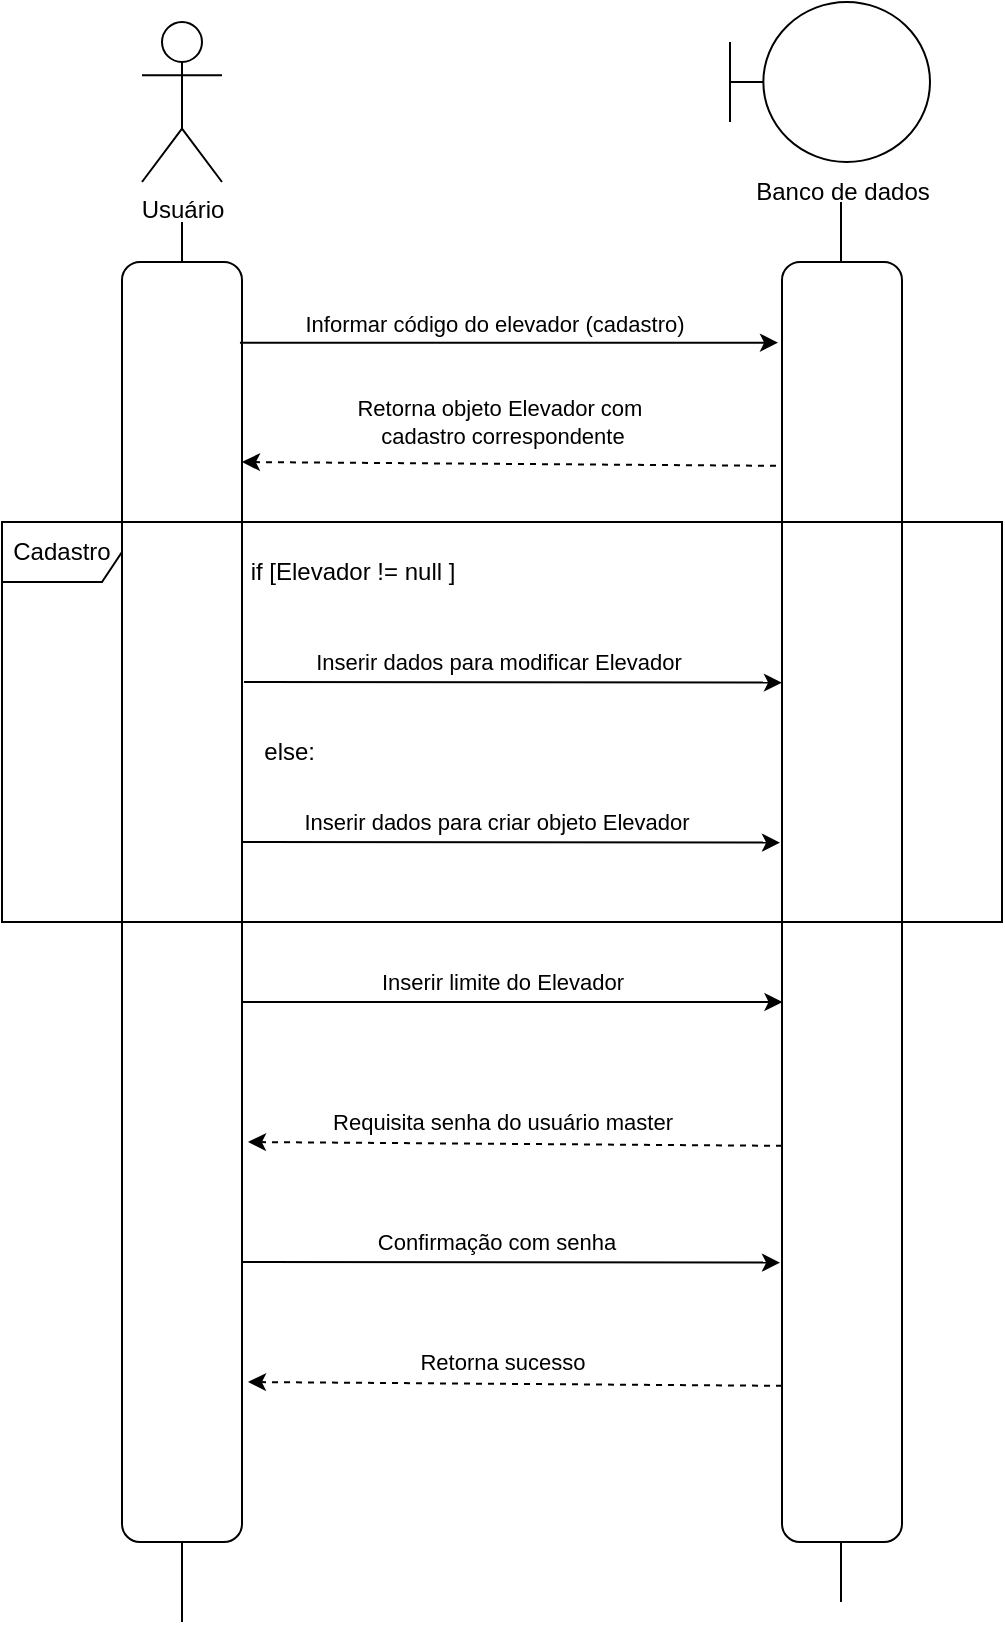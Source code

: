 <mxfile version="24.8.6">
  <diagram name="Página-1" id="bB26nEsJqC5H9VZv3iXy">
    <mxGraphModel dx="2193" dy="735" grid="1" gridSize="10" guides="1" tooltips="1" connect="1" arrows="1" fold="1" page="1" pageScale="1" pageWidth="827" pageHeight="1169" math="0" shadow="0">
      <root>
        <mxCell id="0" />
        <mxCell id="1" parent="0" />
        <mxCell id="BPzOni1CalHz44KrnCVf-2" value="Usuário" style="shape=umlActor;verticalLabelPosition=bottom;verticalAlign=top;html=1;outlineConnect=0;" parent="1" vertex="1">
          <mxGeometry x="20" y="110" width="40" height="80" as="geometry" />
        </mxCell>
        <mxCell id="BPzOni1CalHz44KrnCVf-11" value="" style="group" parent="1" vertex="1" connectable="0">
          <mxGeometry x="10.0" y="210" width="60.0" height="700" as="geometry" />
        </mxCell>
        <mxCell id="BPzOni1CalHz44KrnCVf-8" value="" style="endArrow=none;html=1;rounded=0;" parent="BPzOni1CalHz44KrnCVf-11" edge="1">
          <mxGeometry width="50" height="50" relative="1" as="geometry">
            <mxPoint x="30.0" y="700" as="sourcePoint" />
            <mxPoint x="30.0" as="targetPoint" />
          </mxGeometry>
        </mxCell>
        <mxCell id="BPzOni1CalHz44KrnCVf-6" value="" style="rounded=1;whiteSpace=wrap;html=1;rotation=90;" parent="BPzOni1CalHz44KrnCVf-11" vertex="1">
          <mxGeometry x="-290" y="310" width="640" height="60" as="geometry" />
        </mxCell>
        <mxCell id="BPzOni1CalHz44KrnCVf-12" value="&lt;span style=&quot;color: rgba(0, 0, 0, 0); font-family: monospace; font-size: 0px; text-align: start; background-color: rgb(251, 251, 251);&quot;&gt;%3CmxGraphModel%3E%3Croot%3E%3CmxCell%20id%3D%220%22%2F%3E%3CmxCell%20id%3D%221%22%20parent%3D%220%22%2F%3E%3CmxCell%20id%3D%222%22%20value%3D%22%22%20style%3D%22endArrow%3Dclassic%3Bhtml%3D1%3Brounded%3D0%3BexitX%3D0.063%3BexitY%3D0.017%3BexitDx%3D0%3BexitDy%3D0%3BexitPerimeter%3D0%3BentryX%3D0.063%3BentryY%3D1.033%3BentryDx%3D0%3BentryDy%3D0%3BentryPerimeter%3D0%3B%22%20edge%3D%221%22%20parent%3D%221%22%3E%3CmxGeometry%20width%3D%2250%22%20height%3D%2250%22%20relative%3D%221%22%20as%3D%22geometry%22%3E%3CmxPoint%20x%3D%22249%22%20y%3D%22280%22%20as%3D%22sourcePoint%22%2F%3E%3CmxPoint%20x%3D%22548%22%20y%3D%22280%22%20as%3D%22targetPoint%22%2F%3E%3C%2FmxGeometry%3E%3C%2FmxCell%3E%3CmxCell%20id%3D%223%22%20value%3D%22Escaneia%20o%20c%C3%B3digo%20do%20elevador%22%20style%3D%22edgeLabel%3Bhtml%3D1%3Balign%3Dcenter%3BverticalAlign%3Dmiddle%3Bresizable%3D0%3Bpoints%3D%5B%5D%3B%22%20vertex%3D%221%22%20connectable%3D%220%22%20parent%3D%222%22%3E%3CmxGeometry%20x%3D%22-0.077%22%20y%3D%223%22%20relative%3D%221%22%20as%3D%22geometry%22%3E%3CmxPoint%20x%3D%223%22%20y%3D%22-7%22%20as%3D%22offset%22%2F%3E%3C%2FmxGeometry%3E%3C%2FmxCell%3E%3C%2Froot%3E%3C%2FmxGraphModel%3E&lt;/span&gt;" style="endArrow=classic;html=1;rounded=0;exitX=0.063;exitY=0.017;exitDx=0;exitDy=0;exitPerimeter=0;entryX=0.063;entryY=1.033;entryDx=0;entryDy=0;entryPerimeter=0;" parent="1" source="BPzOni1CalHz44KrnCVf-6" edge="1">
          <mxGeometry width="50" height="50" relative="1" as="geometry">
            <mxPoint x="210" y="350" as="sourcePoint" />
            <mxPoint x="338.02" y="270.32" as="targetPoint" />
          </mxGeometry>
        </mxCell>
        <mxCell id="BPzOni1CalHz44KrnCVf-13" value="Informar código do elevador (cadastro)" style="edgeLabel;html=1;align=center;verticalAlign=middle;resizable=0;points=[];" parent="BPzOni1CalHz44KrnCVf-12" vertex="1" connectable="0">
          <mxGeometry x="-0.077" y="3" relative="1" as="geometry">
            <mxPoint x="3" y="-7" as="offset" />
          </mxGeometry>
        </mxCell>
        <mxCell id="BPzOni1CalHz44KrnCVf-18" value="" style="shape=umlBoundary;whiteSpace=wrap;html=1;" parent="1" vertex="1">
          <mxGeometry x="314" y="100" width="100" height="80" as="geometry" />
        </mxCell>
        <mxCell id="BPzOni1CalHz44KrnCVf-20" value="" style="group" parent="1" vertex="1" connectable="0">
          <mxGeometry x="340" y="200" width="85" height="700" as="geometry" />
        </mxCell>
        <mxCell id="BPzOni1CalHz44KrnCVf-21" value="" style="endArrow=none;html=1;rounded=0;" parent="BPzOni1CalHz44KrnCVf-20" edge="1">
          <mxGeometry width="50" height="50" relative="1" as="geometry">
            <mxPoint x="29.5" y="700" as="sourcePoint" />
            <mxPoint x="29.5" as="targetPoint" />
          </mxGeometry>
        </mxCell>
        <mxCell id="BPzOni1CalHz44KrnCVf-22" value="" style="rounded=1;whiteSpace=wrap;html=1;rotation=90;" parent="BPzOni1CalHz44KrnCVf-20" vertex="1">
          <mxGeometry x="-290" y="320" width="640" height="60" as="geometry" />
        </mxCell>
        <mxCell id="BPzOni1CalHz44KrnCVf-19" value="Banco de dados" style="text;html=1;align=center;verticalAlign=middle;resizable=0;points=[];autosize=1;strokeColor=none;fillColor=none;" parent="BPzOni1CalHz44KrnCVf-20" vertex="1">
          <mxGeometry x="-25" y="-20" width="110" height="30" as="geometry" />
        </mxCell>
        <mxCell id="BPzOni1CalHz44KrnCVf-27" value="&lt;span style=&quot;color: rgba(0, 0, 0, 0); font-family: monospace; font-size: 0px; text-align: start; background-color: rgb(251, 251, 251);&quot;&gt;%3CmxGraphModel%3E%3Croot%3E%3CmxCell%20id%3D%220%22%2F%3E%3CmxCell%20id%3D%221%22%20parent%3D%220%22%2F%3E%3CmxCell%20id%3D%222%22%20value%3D%22%22%20style%3D%22endArrow%3Dclassic%3Bhtml%3D1%3Brounded%3D0%3BexitX%3D0.063%3BexitY%3D0.017%3BexitDx%3D0%3BexitDy%3D0%3BexitPerimeter%3D0%3BentryX%3D0.063%3BentryY%3D1.033%3BentryDx%3D0%3BentryDy%3D0%3BentryPerimeter%3D0%3B%22%20edge%3D%221%22%20parent%3D%221%22%3E%3CmxGeometry%20width%3D%2250%22%20height%3D%2250%22%20relative%3D%221%22%20as%3D%22geometry%22%3E%3CmxPoint%20x%3D%22249%22%20y%3D%22280%22%20as%3D%22sourcePoint%22%2F%3E%3CmxPoint%20x%3D%22548%22%20y%3D%22280%22%20as%3D%22targetPoint%22%2F%3E%3C%2FmxGeometry%3E%3C%2FmxCell%3E%3CmxCell%20id%3D%223%22%20value%3D%22Escaneia%20o%20c%C3%B3digo%20do%20elevador%22%20style%3D%22edgeLabel%3Bhtml%3D1%3Balign%3Dcenter%3BverticalAlign%3Dmiddle%3Bresizable%3D0%3Bpoints%3D%5B%5D%3B%22%20vertex%3D%221%22%20connectable%3D%220%22%20parent%3D%222%22%3E%3CmxGeometry%20x%3D%22-0.077%22%20y%3D%223%22%20relative%3D%221%22%20as%3D%22geometry%22%3E%3CmxPoint%20x%3D%223%22%20y%3D%22-7%22%20as%3D%22offset%22%2F%3E%3C%2FmxGeometry%3E%3C%2FmxCell%3E%3C%2Froot%3E%3C%2FmxGraphModel%3E&lt;/span&gt;" style="endArrow=classic;html=1;rounded=0;exitX=0.222;exitY=1.05;exitDx=0;exitDy=0;exitPerimeter=0;entryX=0.219;entryY=0;entryDx=0;entryDy=0;entryPerimeter=0;endFill=1;strokeColor=default;dashed=1;" parent="1" edge="1">
          <mxGeometry width="50" height="50" relative="1" as="geometry">
            <mxPoint x="337" y="331.92" as="sourcePoint" />
            <mxPoint x="70" y="330.0" as="targetPoint" />
          </mxGeometry>
        </mxCell>
        <mxCell id="BPzOni1CalHz44KrnCVf-30" value="Retorna objeto Elevador com&amp;nbsp;&lt;div&gt;cadastro correspondente&lt;/div&gt;" style="edgeLabel;html=1;align=center;verticalAlign=middle;resizable=0;points=[];" parent="BPzOni1CalHz44KrnCVf-27" vertex="1" connectable="0">
          <mxGeometry x="0.049" relative="1" as="geometry">
            <mxPoint x="3" y="-21" as="offset" />
          </mxGeometry>
        </mxCell>
        <mxCell id="BPzOni1CalHz44KrnCVf-31" value="&lt;span style=&quot;color: rgba(0, 0, 0, 0); font-family: monospace; font-size: 0px; text-align: start; background-color: rgb(251, 251, 251);&quot;&gt;%3CmxGraphModel%3E%3Croot%3E%3CmxCell%20id%3D%220%22%2F%3E%3CmxCell%20id%3D%221%22%20parent%3D%220%22%2F%3E%3CmxCell%20id%3D%222%22%20value%3D%22%22%20style%3D%22endArrow%3Dclassic%3Bhtml%3D1%3Brounded%3D0%3BexitX%3D0.063%3BexitY%3D0.017%3BexitDx%3D0%3BexitDy%3D0%3BexitPerimeter%3D0%3BentryX%3D0.063%3BentryY%3D1.033%3BentryDx%3D0%3BentryDy%3D0%3BentryPerimeter%3D0%3B%22%20edge%3D%221%22%20parent%3D%221%22%3E%3CmxGeometry%20width%3D%2250%22%20height%3D%2250%22%20relative%3D%221%22%20as%3D%22geometry%22%3E%3CmxPoint%20x%3D%22249%22%20y%3D%22280%22%20as%3D%22sourcePoint%22%2F%3E%3CmxPoint%20x%3D%22548%22%20y%3D%22280%22%20as%3D%22targetPoint%22%2F%3E%3C%2FmxGeometry%3E%3C%2FmxCell%3E%3CmxCell%20id%3D%223%22%20value%3D%22Escaneia%20o%20c%C3%B3digo%20do%20elevador%22%20style%3D%22edgeLabel%3Bhtml%3D1%3Balign%3Dcenter%3BverticalAlign%3Dmiddle%3Bresizable%3D0%3Bpoints%3D%5B%5D%3B%22%20vertex%3D%221%22%20connectable%3D%220%22%20parent%3D%222%22%3E%3CmxGeometry%20x%3D%22-0.077%22%20y%3D%223%22%20relative%3D%221%22%20as%3D%22geometry%22%3E%3CmxPoint%20x%3D%223%22%20y%3D%22-7%22%20as%3D%22offset%22%2F%3E%3C%2FmxGeometry%3E%3C%2FmxCell%3E%3C%2Froot%3E%3C%2FmxGraphModel%3E&lt;/span&gt;" style="endArrow=classic;html=1;rounded=0;exitX=0.063;exitY=0.017;exitDx=0;exitDy=0;exitPerimeter=0;entryX=0.063;entryY=1.033;entryDx=0;entryDy=0;entryPerimeter=0;" parent="1" edge="1">
          <mxGeometry width="50" height="50" relative="1" as="geometry">
            <mxPoint x="70.98" y="440" as="sourcePoint" />
            <mxPoint x="340" y="440.32" as="targetPoint" />
          </mxGeometry>
        </mxCell>
        <mxCell id="BPzOni1CalHz44KrnCVf-32" value="Inserir dados para modificar Elevador" style="edgeLabel;html=1;align=center;verticalAlign=middle;resizable=0;points=[];" parent="BPzOni1CalHz44KrnCVf-31" vertex="1" connectable="0">
          <mxGeometry x="-0.077" y="3" relative="1" as="geometry">
            <mxPoint x="3" y="-7" as="offset" />
          </mxGeometry>
        </mxCell>
        <mxCell id="BPzOni1CalHz44KrnCVf-33" value="Cadastro" style="shape=umlFrame;whiteSpace=wrap;html=1;pointerEvents=0;" parent="1" vertex="1">
          <mxGeometry x="-50" y="360" width="500" height="200" as="geometry" />
        </mxCell>
        <mxCell id="BPzOni1CalHz44KrnCVf-34" value="if [Elevador != null ]" style="text;html=1;align=center;verticalAlign=middle;resizable=0;points=[];autosize=1;strokeColor=none;fillColor=none;" parent="1" vertex="1">
          <mxGeometry x="60" y="370" width="130" height="30" as="geometry" />
        </mxCell>
        <mxCell id="BPzOni1CalHz44KrnCVf-35" value="else:&amp;nbsp;" style="text;html=1;align=center;verticalAlign=middle;resizable=0;points=[];autosize=1;strokeColor=none;fillColor=none;" parent="1" vertex="1">
          <mxGeometry x="70" y="460" width="50" height="30" as="geometry" />
        </mxCell>
        <mxCell id="BPzOni1CalHz44KrnCVf-36" value="&lt;span style=&quot;color: rgba(0, 0, 0, 0); font-family: monospace; font-size: 0px; text-align: start; background-color: rgb(251, 251, 251);&quot;&gt;%3CmxGraphModel%3E%3Croot%3E%3CmxCell%20id%3D%220%22%2F%3E%3CmxCell%20id%3D%221%22%20parent%3D%220%22%2F%3E%3CmxCell%20id%3D%222%22%20value%3D%22%22%20style%3D%22endArrow%3Dclassic%3Bhtml%3D1%3Brounded%3D0%3BexitX%3D0.063%3BexitY%3D0.017%3BexitDx%3D0%3BexitDy%3D0%3BexitPerimeter%3D0%3BentryX%3D0.063%3BentryY%3D1.033%3BentryDx%3D0%3BentryDy%3D0%3BentryPerimeter%3D0%3B%22%20edge%3D%221%22%20parent%3D%221%22%3E%3CmxGeometry%20width%3D%2250%22%20height%3D%2250%22%20relative%3D%221%22%20as%3D%22geometry%22%3E%3CmxPoint%20x%3D%22249%22%20y%3D%22280%22%20as%3D%22sourcePoint%22%2F%3E%3CmxPoint%20x%3D%22548%22%20y%3D%22280%22%20as%3D%22targetPoint%22%2F%3E%3C%2FmxGeometry%3E%3C%2FmxCell%3E%3CmxCell%20id%3D%223%22%20value%3D%22Escaneia%20o%20c%C3%B3digo%20do%20elevador%22%20style%3D%22edgeLabel%3Bhtml%3D1%3Balign%3Dcenter%3BverticalAlign%3Dmiddle%3Bresizable%3D0%3Bpoints%3D%5B%5D%3B%22%20vertex%3D%221%22%20connectable%3D%220%22%20parent%3D%222%22%3E%3CmxGeometry%20x%3D%22-0.077%22%20y%3D%223%22%20relative%3D%221%22%20as%3D%22geometry%22%3E%3CmxPoint%20x%3D%223%22%20y%3D%22-7%22%20as%3D%22offset%22%2F%3E%3C%2FmxGeometry%3E%3C%2FmxCell%3E%3C%2Froot%3E%3C%2FmxGraphModel%3E&lt;/span&gt;" style="endArrow=classic;html=1;rounded=0;exitX=0.063;exitY=0.017;exitDx=0;exitDy=0;exitPerimeter=0;entryX=0.063;entryY=1.033;entryDx=0;entryDy=0;entryPerimeter=0;" parent="1" edge="1">
          <mxGeometry width="50" height="50" relative="1" as="geometry">
            <mxPoint x="70" y="520" as="sourcePoint" />
            <mxPoint x="339.02" y="520.32" as="targetPoint" />
          </mxGeometry>
        </mxCell>
        <mxCell id="BPzOni1CalHz44KrnCVf-37" value="Inserir dados para criar objeto Elevador" style="edgeLabel;html=1;align=center;verticalAlign=middle;resizable=0;points=[];" parent="BPzOni1CalHz44KrnCVf-36" vertex="1" connectable="0">
          <mxGeometry x="-0.077" y="3" relative="1" as="geometry">
            <mxPoint x="3" y="-7" as="offset" />
          </mxGeometry>
        </mxCell>
        <mxCell id="BPzOni1CalHz44KrnCVf-38" value="&lt;span style=&quot;color: rgba(0, 0, 0, 0); font-family: monospace; font-size: 0px; text-align: start; background-color: rgb(251, 251, 251);&quot;&gt;%3CmxGraphModel%3E%3Croot%3E%3CmxCell%20id%3D%220%22%2F%3E%3CmxCell%20id%3D%221%22%20parent%3D%220%22%2F%3E%3CmxCell%20id%3D%222%22%20value%3D%22%22%20style%3D%22endArrow%3Dclassic%3Bhtml%3D1%3Brounded%3D0%3BexitX%3D0.063%3BexitY%3D0.017%3BexitDx%3D0%3BexitDy%3D0%3BexitPerimeter%3D0%3BentryX%3D0.063%3BentryY%3D1.033%3BentryDx%3D0%3BentryDy%3D0%3BentryPerimeter%3D0%3B%22%20edge%3D%221%22%20parent%3D%221%22%3E%3CmxGeometry%20width%3D%2250%22%20height%3D%2250%22%20relative%3D%221%22%20as%3D%22geometry%22%3E%3CmxPoint%20x%3D%22249%22%20y%3D%22280%22%20as%3D%22sourcePoint%22%2F%3E%3CmxPoint%20x%3D%22548%22%20y%3D%22280%22%20as%3D%22targetPoint%22%2F%3E%3C%2FmxGeometry%3E%3C%2FmxCell%3E%3CmxCell%20id%3D%223%22%20value%3D%22Escaneia%20o%20c%C3%B3digo%20do%20elevador%22%20style%3D%22edgeLabel%3Bhtml%3D1%3Balign%3Dcenter%3BverticalAlign%3Dmiddle%3Bresizable%3D0%3Bpoints%3D%5B%5D%3B%22%20vertex%3D%221%22%20connectable%3D%220%22%20parent%3D%222%22%3E%3CmxGeometry%20x%3D%22-0.077%22%20y%3D%223%22%20relative%3D%221%22%20as%3D%22geometry%22%3E%3CmxPoint%20x%3D%223%22%20y%3D%22-7%22%20as%3D%22offset%22%2F%3E%3C%2FmxGeometry%3E%3C%2FmxCell%3E%3C%2Froot%3E%3C%2FmxGraphModel%3E&lt;/span&gt;" style="endArrow=classic;html=1;rounded=0;exitX=0.222;exitY=1.05;exitDx=0;exitDy=0;exitPerimeter=0;entryX=0.219;entryY=0;entryDx=0;entryDy=0;entryPerimeter=0;endFill=1;strokeColor=default;dashed=1;" parent="1" edge="1">
          <mxGeometry width="50" height="50" relative="1" as="geometry">
            <mxPoint x="340" y="671.92" as="sourcePoint" />
            <mxPoint x="73" y="670.0" as="targetPoint" />
          </mxGeometry>
        </mxCell>
        <mxCell id="BPzOni1CalHz44KrnCVf-39" value="Requisita senha do usuário master" style="edgeLabel;html=1;align=center;verticalAlign=middle;resizable=0;points=[];" parent="BPzOni1CalHz44KrnCVf-38" vertex="1" connectable="0">
          <mxGeometry x="0.049" relative="1" as="geometry">
            <mxPoint y="-11" as="offset" />
          </mxGeometry>
        </mxCell>
        <mxCell id="BPzOni1CalHz44KrnCVf-40" value="&lt;span style=&quot;color: rgba(0, 0, 0, 0); font-family: monospace; font-size: 0px; text-align: start; background-color: rgb(251, 251, 251);&quot;&gt;%3CmxGraphModel%3E%3Croot%3E%3CmxCell%20id%3D%220%22%2F%3E%3CmxCell%20id%3D%221%22%20parent%3D%220%22%2F%3E%3CmxCell%20id%3D%222%22%20value%3D%22%22%20style%3D%22endArrow%3Dclassic%3Bhtml%3D1%3Brounded%3D0%3BexitX%3D0.063%3BexitY%3D0.017%3BexitDx%3D0%3BexitDy%3D0%3BexitPerimeter%3D0%3BentryX%3D0.063%3BentryY%3D1.033%3BentryDx%3D0%3BentryDy%3D0%3BentryPerimeter%3D0%3B%22%20edge%3D%221%22%20parent%3D%221%22%3E%3CmxGeometry%20width%3D%2250%22%20height%3D%2250%22%20relative%3D%221%22%20as%3D%22geometry%22%3E%3CmxPoint%20x%3D%22249%22%20y%3D%22280%22%20as%3D%22sourcePoint%22%2F%3E%3CmxPoint%20x%3D%22548%22%20y%3D%22280%22%20as%3D%22targetPoint%22%2F%3E%3C%2FmxGeometry%3E%3C%2FmxCell%3E%3CmxCell%20id%3D%223%22%20value%3D%22Escaneia%20o%20c%C3%B3digo%20do%20elevador%22%20style%3D%22edgeLabel%3Bhtml%3D1%3Balign%3Dcenter%3BverticalAlign%3Dmiddle%3Bresizable%3D0%3Bpoints%3D%5B%5D%3B%22%20vertex%3D%221%22%20connectable%3D%220%22%20parent%3D%222%22%3E%3CmxGeometry%20x%3D%22-0.077%22%20y%3D%223%22%20relative%3D%221%22%20as%3D%22geometry%22%3E%3CmxPoint%20x%3D%223%22%20y%3D%22-7%22%20as%3D%22offset%22%2F%3E%3C%2FmxGeometry%3E%3C%2FmxCell%3E%3C%2Froot%3E%3C%2FmxGraphModel%3E&lt;/span&gt;" style="endArrow=classic;html=1;rounded=0;exitX=0.063;exitY=0.017;exitDx=0;exitDy=0;exitPerimeter=0;entryX=0.063;entryY=1.033;entryDx=0;entryDy=0;entryPerimeter=0;" parent="1" edge="1">
          <mxGeometry width="50" height="50" relative="1" as="geometry">
            <mxPoint x="70" y="730" as="sourcePoint" />
            <mxPoint x="339.02" y="730.32" as="targetPoint" />
          </mxGeometry>
        </mxCell>
        <mxCell id="BPzOni1CalHz44KrnCVf-41" value="Confirmação com senha" style="edgeLabel;html=1;align=center;verticalAlign=middle;resizable=0;points=[];" parent="BPzOni1CalHz44KrnCVf-40" vertex="1" connectable="0">
          <mxGeometry x="-0.077" y="3" relative="1" as="geometry">
            <mxPoint x="3" y="-7" as="offset" />
          </mxGeometry>
        </mxCell>
        <mxCell id="BPzOni1CalHz44KrnCVf-42" value="&lt;span style=&quot;color: rgba(0, 0, 0, 0); font-family: monospace; font-size: 0px; text-align: start; background-color: rgb(251, 251, 251);&quot;&gt;%3CmxGraphModel%3E%3Croot%3E%3CmxCell%20id%3D%220%22%2F%3E%3CmxCell%20id%3D%221%22%20parent%3D%220%22%2F%3E%3CmxCell%20id%3D%222%22%20value%3D%22%22%20style%3D%22endArrow%3Dclassic%3Bhtml%3D1%3Brounded%3D0%3BexitX%3D0.063%3BexitY%3D0.017%3BexitDx%3D0%3BexitDy%3D0%3BexitPerimeter%3D0%3BentryX%3D0.063%3BentryY%3D1.033%3BentryDx%3D0%3BentryDy%3D0%3BentryPerimeter%3D0%3B%22%20edge%3D%221%22%20parent%3D%221%22%3E%3CmxGeometry%20width%3D%2250%22%20height%3D%2250%22%20relative%3D%221%22%20as%3D%22geometry%22%3E%3CmxPoint%20x%3D%22249%22%20y%3D%22280%22%20as%3D%22sourcePoint%22%2F%3E%3CmxPoint%20x%3D%22548%22%20y%3D%22280%22%20as%3D%22targetPoint%22%2F%3E%3C%2FmxGeometry%3E%3C%2FmxCell%3E%3CmxCell%20id%3D%223%22%20value%3D%22Escaneia%20o%20c%C3%B3digo%20do%20elevador%22%20style%3D%22edgeLabel%3Bhtml%3D1%3Balign%3Dcenter%3BverticalAlign%3Dmiddle%3Bresizable%3D0%3Bpoints%3D%5B%5D%3B%22%20vertex%3D%221%22%20connectable%3D%220%22%20parent%3D%222%22%3E%3CmxGeometry%20x%3D%22-0.077%22%20y%3D%223%22%20relative%3D%221%22%20as%3D%22geometry%22%3E%3CmxPoint%20x%3D%223%22%20y%3D%22-7%22%20as%3D%22offset%22%2F%3E%3C%2FmxGeometry%3E%3C%2FmxCell%3E%3C%2Froot%3E%3C%2FmxGraphModel%3E&lt;/span&gt;" style="endArrow=classic;html=1;rounded=0;exitX=0.222;exitY=1.05;exitDx=0;exitDy=0;exitPerimeter=0;entryX=0.219;entryY=0;entryDx=0;entryDy=0;entryPerimeter=0;endFill=1;strokeColor=default;dashed=1;" parent="1" edge="1">
          <mxGeometry width="50" height="50" relative="1" as="geometry">
            <mxPoint x="340" y="791.92" as="sourcePoint" />
            <mxPoint x="73" y="790.0" as="targetPoint" />
          </mxGeometry>
        </mxCell>
        <mxCell id="BPzOni1CalHz44KrnCVf-43" value="Retorna sucesso" style="edgeLabel;html=1;align=center;verticalAlign=middle;resizable=0;points=[];" parent="BPzOni1CalHz44KrnCVf-42" vertex="1" connectable="0">
          <mxGeometry x="0.049" relative="1" as="geometry">
            <mxPoint y="-11" as="offset" />
          </mxGeometry>
        </mxCell>
        <mxCell id="IMS6eSvO5BB6cMD9x5ij-1" value="Inserir limite do Elevador" style="endArrow=classic;html=1;rounded=0;exitX=0.472;exitY=0.004;exitDx=0;exitDy=0;exitPerimeter=0;entryX=0.472;entryY=1;entryDx=0;entryDy=0;entryPerimeter=0;" edge="1" parent="1">
          <mxGeometry x="-0.038" y="10" width="50" height="50" relative="1" as="geometry">
            <mxPoint x="70.0" y="600.0" as="sourcePoint" />
            <mxPoint x="340.24" y="600.0" as="targetPoint" />
            <mxPoint as="offset" />
          </mxGeometry>
        </mxCell>
      </root>
    </mxGraphModel>
  </diagram>
</mxfile>
